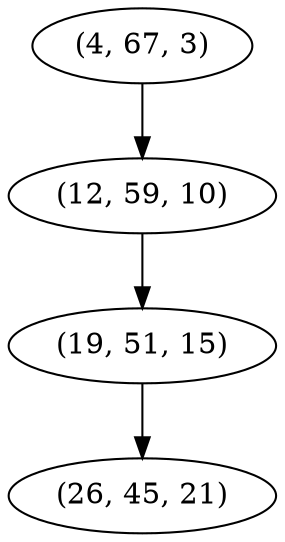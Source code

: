digraph tree {
    "(4, 67, 3)";
    "(12, 59, 10)";
    "(19, 51, 15)";
    "(26, 45, 21)";
    "(4, 67, 3)" -> "(12, 59, 10)";
    "(12, 59, 10)" -> "(19, 51, 15)";
    "(19, 51, 15)" -> "(26, 45, 21)";
}
